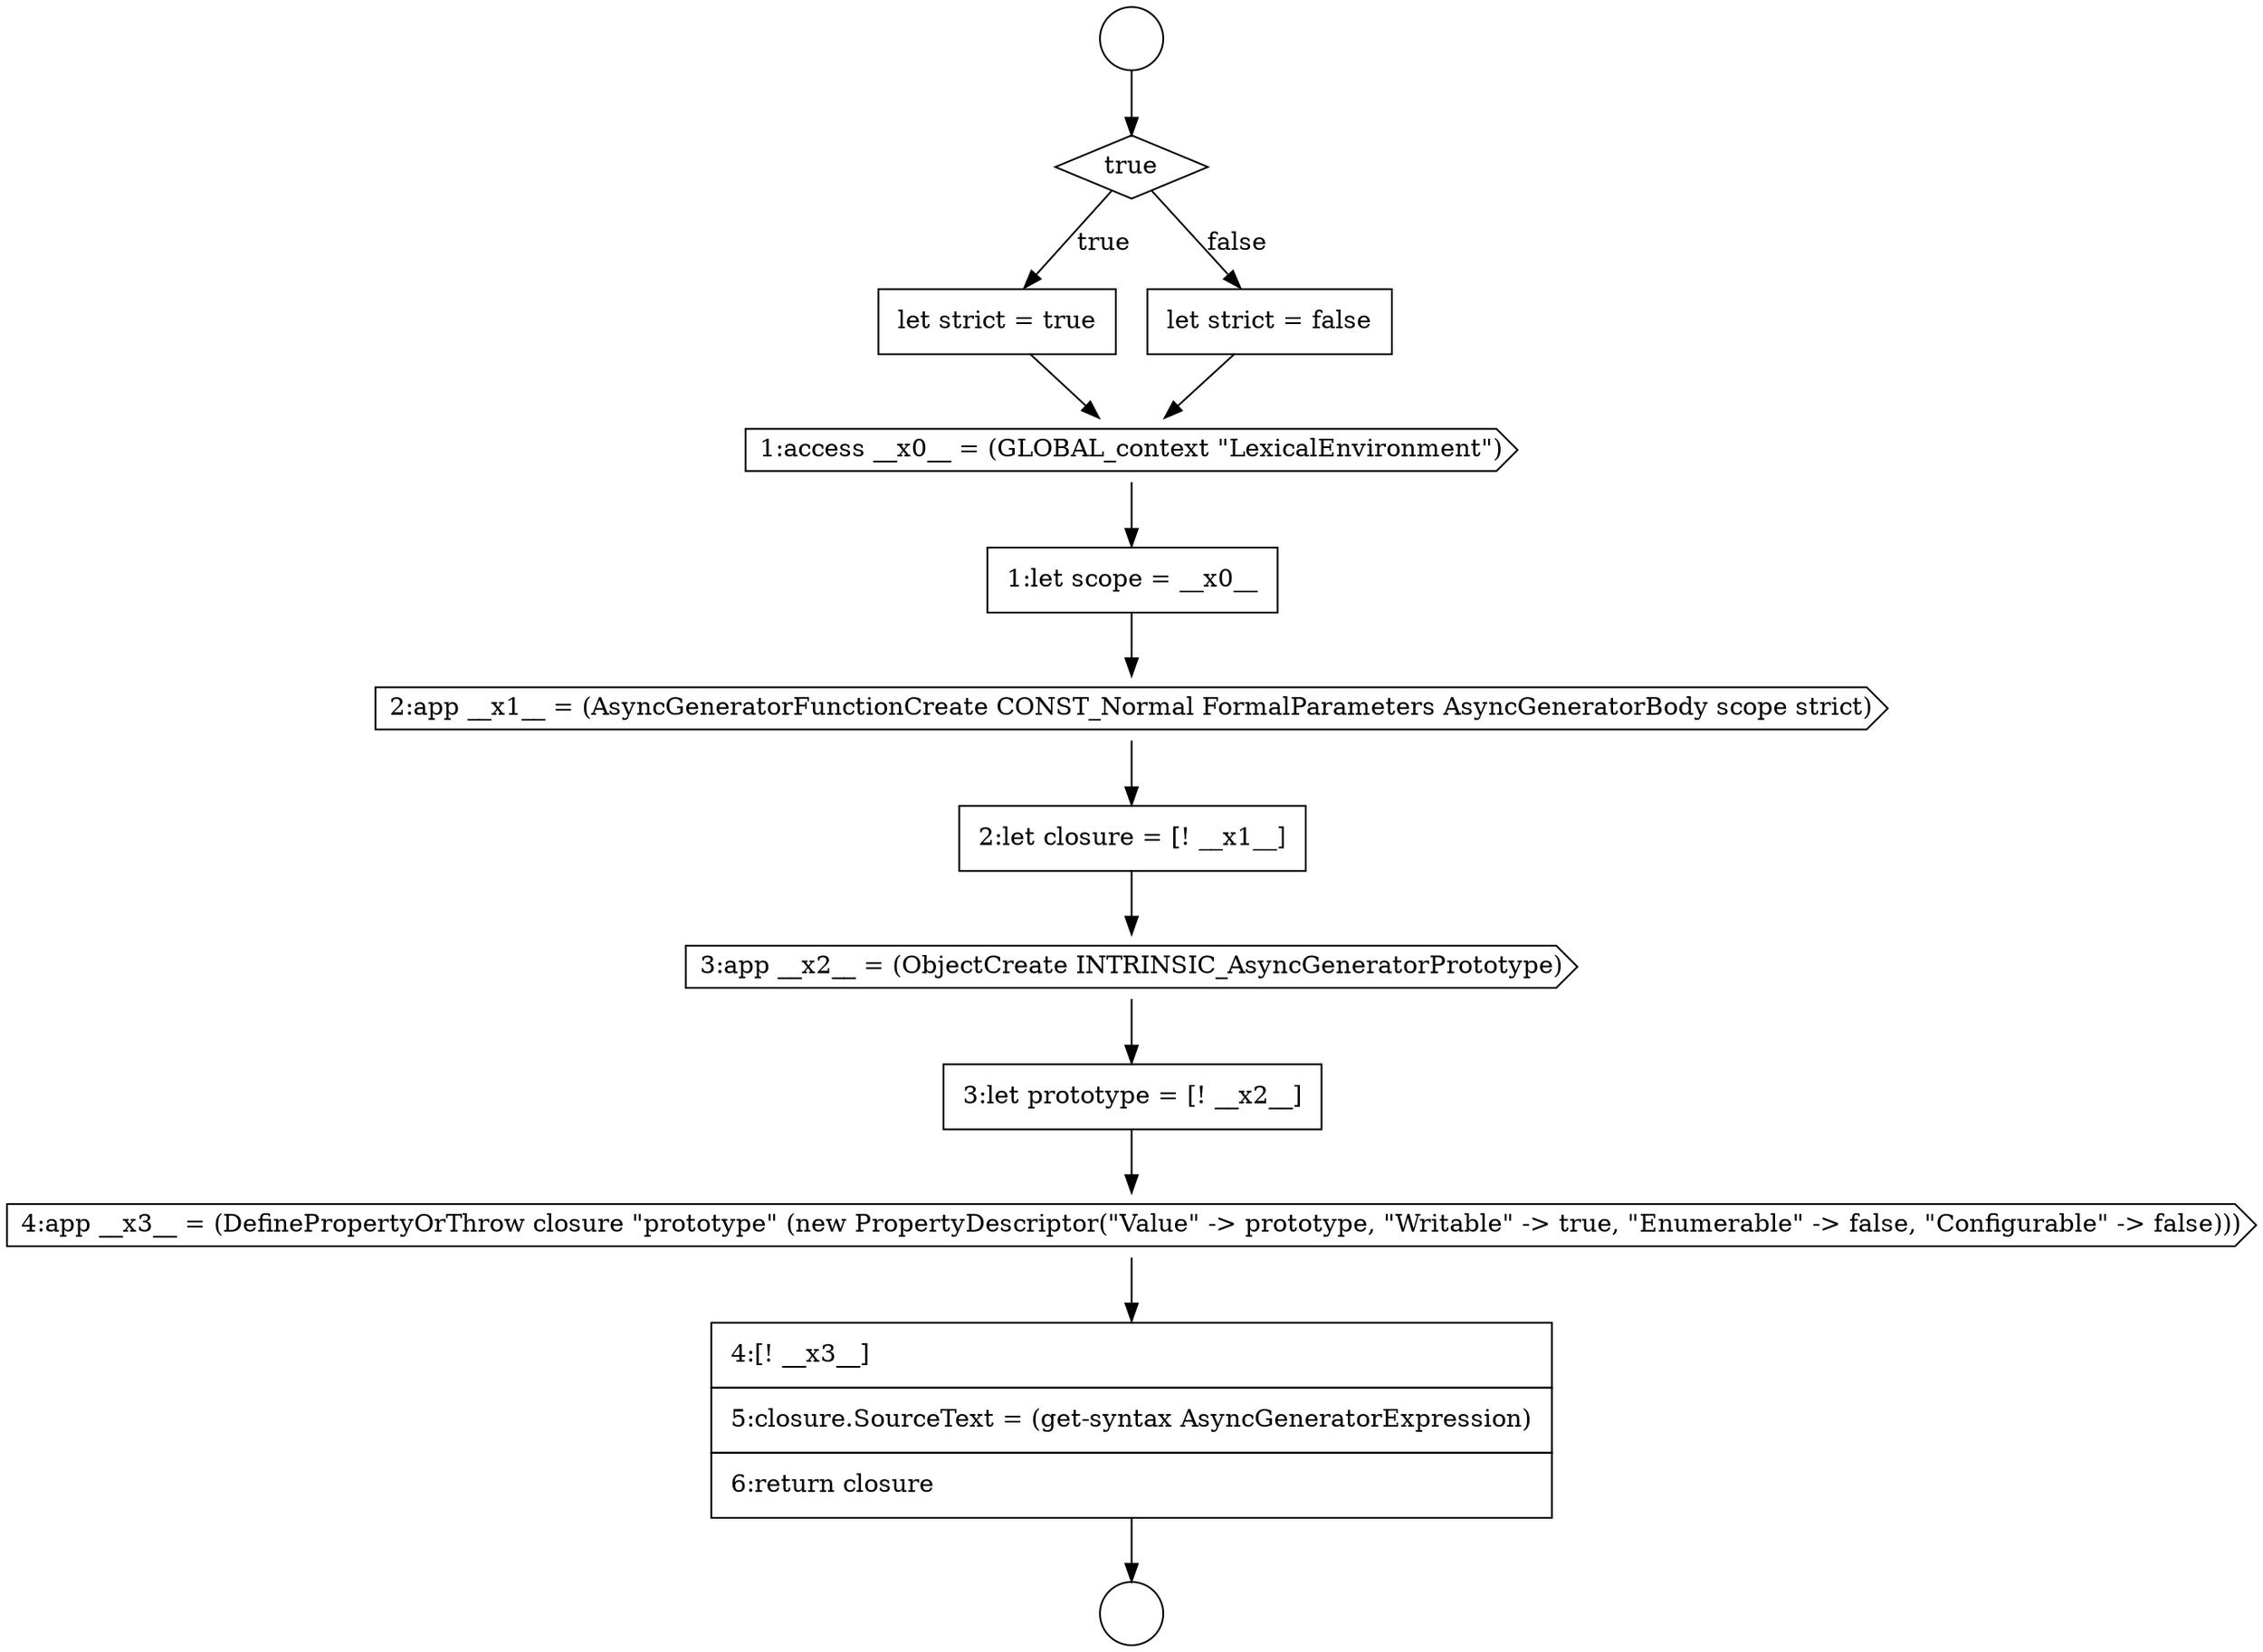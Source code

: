digraph {
  node8898 [shape=diamond, label=<<font color="black">true</font>> color="black" fillcolor="white" style=filled]
  node8899 [shape=none, margin=0, label=<<font color="black">
    <table border="0" cellborder="1" cellspacing="0" cellpadding="10">
      <tr><td align="left">let strict = true</td></tr>
    </table>
  </font>> color="black" fillcolor="white" style=filled]
  node8896 [shape=circle label=" " color="black" fillcolor="white" style=filled]
  node8900 [shape=none, margin=0, label=<<font color="black">
    <table border="0" cellborder="1" cellspacing="0" cellpadding="10">
      <tr><td align="left">let strict = false</td></tr>
    </table>
  </font>> color="black" fillcolor="white" style=filled]
  node8897 [shape=circle label=" " color="black" fillcolor="white" style=filled]
  node8907 [shape=cds, label=<<font color="black">4:app __x3__ = (DefinePropertyOrThrow closure &quot;prototype&quot; (new PropertyDescriptor(&quot;Value&quot; -&gt; prototype, &quot;Writable&quot; -&gt; true, &quot;Enumerable&quot; -&gt; false, &quot;Configurable&quot; -&gt; false)))</font>> color="black" fillcolor="white" style=filled]
  node8902 [shape=none, margin=0, label=<<font color="black">
    <table border="0" cellborder="1" cellspacing="0" cellpadding="10">
      <tr><td align="left">1:let scope = __x0__</td></tr>
    </table>
  </font>> color="black" fillcolor="white" style=filled]
  node8903 [shape=cds, label=<<font color="black">2:app __x1__ = (AsyncGeneratorFunctionCreate CONST_Normal FormalParameters AsyncGeneratorBody scope strict)</font>> color="black" fillcolor="white" style=filled]
  node8906 [shape=none, margin=0, label=<<font color="black">
    <table border="0" cellborder="1" cellspacing="0" cellpadding="10">
      <tr><td align="left">3:let prototype = [! __x2__]</td></tr>
    </table>
  </font>> color="black" fillcolor="white" style=filled]
  node8905 [shape=cds, label=<<font color="black">3:app __x2__ = (ObjectCreate INTRINSIC_AsyncGeneratorPrototype)</font>> color="black" fillcolor="white" style=filled]
  node8904 [shape=none, margin=0, label=<<font color="black">
    <table border="0" cellborder="1" cellspacing="0" cellpadding="10">
      <tr><td align="left">2:let closure = [! __x1__]</td></tr>
    </table>
  </font>> color="black" fillcolor="white" style=filled]
  node8908 [shape=none, margin=0, label=<<font color="black">
    <table border="0" cellborder="1" cellspacing="0" cellpadding="10">
      <tr><td align="left">4:[! __x3__]</td></tr>
      <tr><td align="left">5:closure.SourceText = (get-syntax AsyncGeneratorExpression)</td></tr>
      <tr><td align="left">6:return closure</td></tr>
    </table>
  </font>> color="black" fillcolor="white" style=filled]
  node8901 [shape=cds, label=<<font color="black">1:access __x0__ = (GLOBAL_context &quot;LexicalEnvironment&quot;)</font>> color="black" fillcolor="white" style=filled]
  node8903 -> node8904 [ color="black"]
  node8907 -> node8908 [ color="black"]
  node8904 -> node8905 [ color="black"]
  node8900 -> node8901 [ color="black"]
  node8908 -> node8897 [ color="black"]
  node8899 -> node8901 [ color="black"]
  node8898 -> node8899 [label=<<font color="black">true</font>> color="black"]
  node8898 -> node8900 [label=<<font color="black">false</font>> color="black"]
  node8902 -> node8903 [ color="black"]
  node8901 -> node8902 [ color="black"]
  node8896 -> node8898 [ color="black"]
  node8905 -> node8906 [ color="black"]
  node8906 -> node8907 [ color="black"]
}
